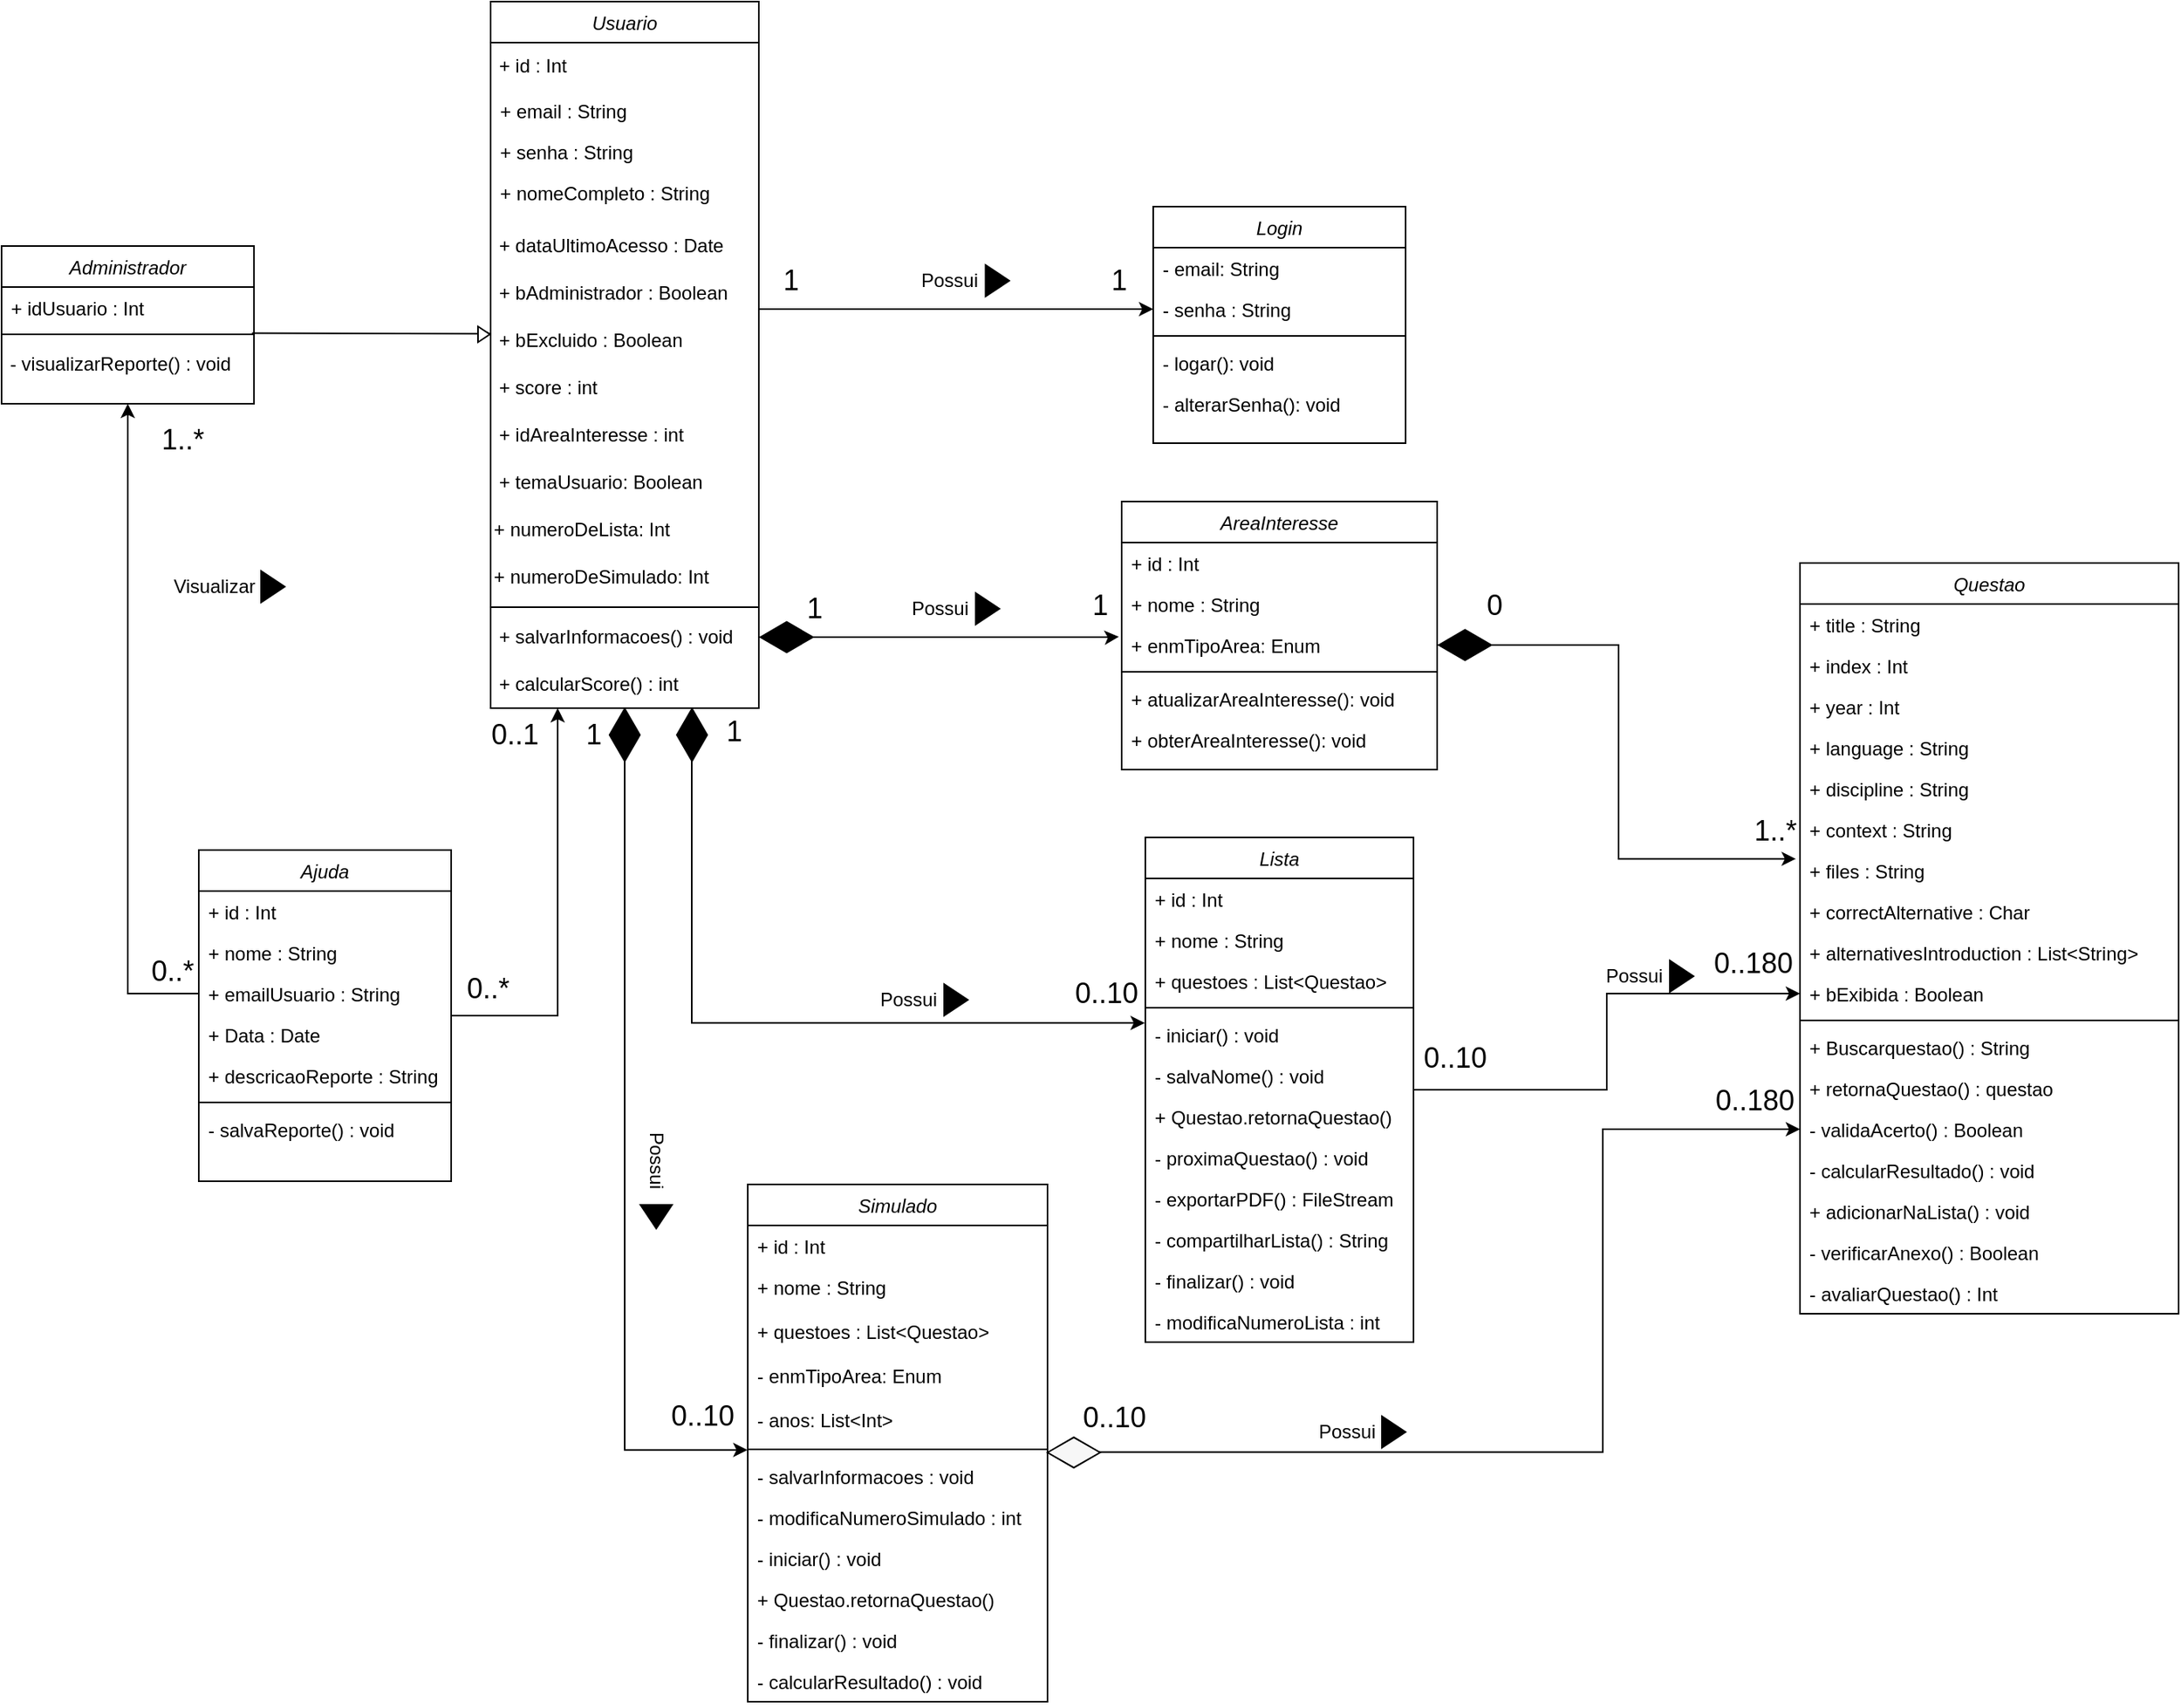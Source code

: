 <mxfile version="26.2.14">
  <diagram id="C5RBs43oDa-KdzZeNtuy" name="Page-1">
    <mxGraphModel dx="2800" dy="496" grid="1" gridSize="10" guides="1" tooltips="1" connect="1" arrows="1" fold="1" page="1" pageScale="1" pageWidth="827" pageHeight="1169" math="0" shadow="0">
      <root>
        <mxCell id="WIyWlLk6GJQsqaUBKTNV-0" />
        <mxCell id="WIyWlLk6GJQsqaUBKTNV-1" parent="WIyWlLk6GJQsqaUBKTNV-0" />
        <mxCell id="c03Vbg7cdXfMLgZm8cjn-12" style="edgeStyle=orthogonalEdgeStyle;rounded=0;orthogonalLoop=1;jettySize=auto;html=1;entryX=0;entryY=0.5;entryDx=0;entryDy=0;" parent="WIyWlLk6GJQsqaUBKTNV-1" source="zkfFHV4jXpPFQw0GAbJ--0" target="qV7Jv20aMx51wb-Dibgy-13" edge="1">
          <mxGeometry relative="1" as="geometry">
            <mxPoint x="-785" y="232" as="targetPoint" />
            <Array as="points">
              <mxPoint x="-925" y="232" />
              <mxPoint x="-925" y="232" />
            </Array>
          </mxGeometry>
        </mxCell>
        <mxCell id="c03Vbg7cdXfMLgZm8cjn-13" value="&lt;font style=&quot;font-size: 18px;&quot;&gt;1&lt;/font&gt;" style="edgeLabel;html=1;align=center;verticalAlign=middle;resizable=0;points=[];" parent="c03Vbg7cdXfMLgZm8cjn-12" connectable="0" vertex="1">
          <mxGeometry x="0.764" y="-3" relative="1" as="geometry">
            <mxPoint x="7" y="-21" as="offset" />
          </mxGeometry>
        </mxCell>
        <mxCell id="zkfFHV4jXpPFQw0GAbJ--0" value="Usuario" style="swimlane;fontStyle=2;align=center;verticalAlign=top;childLayout=stackLayout;horizontal=1;startSize=26;horizontalStack=0;resizeParent=1;resizeLast=0;collapsible=1;marginBottom=0;rounded=0;shadow=0;strokeWidth=1;" parent="WIyWlLk6GJQsqaUBKTNV-1" vertex="1">
          <mxGeometry x="-1155" y="37" width="170" height="448" as="geometry">
            <mxRectangle x="230" y="140" width="160" height="26" as="alternateBounds" />
          </mxGeometry>
        </mxCell>
        <mxCell id="qV7Jv20aMx51wb-Dibgy-1" value="&amp;nbsp;+ id : Int" style="text;html=1;align=left;verticalAlign=middle;whiteSpace=wrap;rounded=0;" parent="zkfFHV4jXpPFQw0GAbJ--0" vertex="1">
          <mxGeometry y="26" width="170" height="30" as="geometry" />
        </mxCell>
        <mxCell id="zkfFHV4jXpPFQw0GAbJ--1" value="+ email : String" style="text;align=left;verticalAlign=top;spacingLeft=4;spacingRight=4;overflow=hidden;rotatable=0;points=[[0,0.5],[1,0.5]];portConstraint=eastwest;" parent="zkfFHV4jXpPFQw0GAbJ--0" vertex="1">
          <mxGeometry y="56" width="170" height="26" as="geometry" />
        </mxCell>
        <mxCell id="zkfFHV4jXpPFQw0GAbJ--2" value="+ senha : String" style="text;align=left;verticalAlign=top;spacingLeft=4;spacingRight=4;overflow=hidden;rotatable=0;points=[[0,0.5],[1,0.5]];portConstraint=eastwest;rounded=0;shadow=0;html=0;" parent="zkfFHV4jXpPFQw0GAbJ--0" vertex="1">
          <mxGeometry y="82" width="170" height="26" as="geometry" />
        </mxCell>
        <mxCell id="zkfFHV4jXpPFQw0GAbJ--3" value="+ nomeCompleto : String" style="text;align=left;verticalAlign=top;spacingLeft=4;spacingRight=4;overflow=hidden;rotatable=0;points=[[0,0.5],[1,0.5]];portConstraint=eastwest;rounded=0;shadow=0;html=0;" parent="zkfFHV4jXpPFQw0GAbJ--0" vertex="1">
          <mxGeometry y="108" width="170" height="32" as="geometry" />
        </mxCell>
        <mxCell id="qV7Jv20aMx51wb-Dibgy-7" value="&amp;nbsp;+ dataUltimoAcesso : Date" style="text;html=1;align=left;verticalAlign=middle;whiteSpace=wrap;rounded=0;" parent="zkfFHV4jXpPFQw0GAbJ--0" vertex="1">
          <mxGeometry y="140" width="170" height="30" as="geometry" />
        </mxCell>
        <mxCell id="qV7Jv20aMx51wb-Dibgy-8" value="&amp;nbsp;+ bAdministrador : Boolean" style="text;html=1;align=left;verticalAlign=middle;whiteSpace=wrap;rounded=0;" parent="zkfFHV4jXpPFQw0GAbJ--0" vertex="1">
          <mxGeometry y="170" width="170" height="30" as="geometry" />
        </mxCell>
        <mxCell id="qV7Jv20aMx51wb-Dibgy-9" value="&amp;nbsp;+ bExcluido : Boolean" style="text;html=1;align=left;verticalAlign=middle;whiteSpace=wrap;rounded=0;" parent="zkfFHV4jXpPFQw0GAbJ--0" vertex="1">
          <mxGeometry y="200" width="170" height="30" as="geometry" />
        </mxCell>
        <mxCell id="nvasFHb4Qg3l4fAu3OuT-20" value="&amp;nbsp;+ score : int" style="text;html=1;align=left;verticalAlign=middle;whiteSpace=wrap;rounded=0;" parent="zkfFHV4jXpPFQw0GAbJ--0" vertex="1">
          <mxGeometry y="230" width="170" height="30" as="geometry" />
        </mxCell>
        <mxCell id="nvasFHb4Qg3l4fAu3OuT-32" value="&amp;nbsp;+ idAreaInteresse : int" style="text;html=1;align=left;verticalAlign=middle;whiteSpace=wrap;rounded=0;" parent="zkfFHV4jXpPFQw0GAbJ--0" vertex="1">
          <mxGeometry y="260" width="170" height="30" as="geometry" />
        </mxCell>
        <mxCell id="c03Vbg7cdXfMLgZm8cjn-0" value="&amp;nbsp;+ temaUsuario: Boolean" style="text;html=1;align=left;verticalAlign=middle;whiteSpace=wrap;rounded=0;" parent="zkfFHV4jXpPFQw0GAbJ--0" vertex="1">
          <mxGeometry y="290" width="170" height="30" as="geometry" />
        </mxCell>
        <mxCell id="c03Vbg7cdXfMLgZm8cjn-41" value="+ numeroDeLista: Int" style="text;html=1;align=left;verticalAlign=middle;whiteSpace=wrap;rounded=0;" parent="zkfFHV4jXpPFQw0GAbJ--0" vertex="1">
          <mxGeometry y="320" width="170" height="30" as="geometry" />
        </mxCell>
        <mxCell id="c03Vbg7cdXfMLgZm8cjn-42" value="+ numeroDeSimulado: Int" style="text;html=1;align=left;verticalAlign=middle;whiteSpace=wrap;rounded=0;" parent="zkfFHV4jXpPFQw0GAbJ--0" vertex="1">
          <mxGeometry y="350" width="170" height="30" as="geometry" />
        </mxCell>
        <mxCell id="zkfFHV4jXpPFQw0GAbJ--4" value="" style="line;html=1;strokeWidth=1;align=left;verticalAlign=middle;spacingTop=-1;spacingLeft=3;spacingRight=3;rotatable=0;labelPosition=right;points=[];portConstraint=eastwest;" parent="zkfFHV4jXpPFQw0GAbJ--0" vertex="1">
          <mxGeometry y="380" width="170" height="8" as="geometry" />
        </mxCell>
        <mxCell id="c03Vbg7cdXfMLgZm8cjn-8" value="&amp;nbsp;+ salvarInformacoes() : void" style="text;strokeColor=none;align=left;fillColor=none;html=1;verticalAlign=middle;whiteSpace=wrap;rounded=0;" parent="zkfFHV4jXpPFQw0GAbJ--0" vertex="1">
          <mxGeometry y="388" width="170" height="30" as="geometry" />
        </mxCell>
        <mxCell id="nvasFHb4Qg3l4fAu3OuT-42" value="&amp;nbsp;+ calcularScore() : int" style="text;strokeColor=none;align=left;fillColor=none;html=1;verticalAlign=middle;whiteSpace=wrap;rounded=0;" parent="zkfFHV4jXpPFQw0GAbJ--0" vertex="1">
          <mxGeometry y="418" width="170" height="30" as="geometry" />
        </mxCell>
        <mxCell id="qV7Jv20aMx51wb-Dibgy-11" value="Login" style="swimlane;fontStyle=2;align=center;verticalAlign=top;childLayout=stackLayout;horizontal=1;startSize=26;horizontalStack=0;resizeParent=1;resizeLast=0;collapsible=1;marginBottom=0;rounded=0;shadow=0;strokeWidth=1;" parent="WIyWlLk6GJQsqaUBKTNV-1" vertex="1">
          <mxGeometry x="-735" y="167" width="160" height="150" as="geometry">
            <mxRectangle x="230" y="140" width="160" height="26" as="alternateBounds" />
          </mxGeometry>
        </mxCell>
        <mxCell id="qV7Jv20aMx51wb-Dibgy-12" value="- email: String" style="text;align=left;verticalAlign=top;spacingLeft=4;spacingRight=4;overflow=hidden;rotatable=0;points=[[0,0.5],[1,0.5]];portConstraint=eastwest;" parent="qV7Jv20aMx51wb-Dibgy-11" vertex="1">
          <mxGeometry y="26" width="160" height="26" as="geometry" />
        </mxCell>
        <mxCell id="qV7Jv20aMx51wb-Dibgy-13" value="- senha : String" style="text;align=left;verticalAlign=top;spacingLeft=4;spacingRight=4;overflow=hidden;rotatable=0;points=[[0,0.5],[1,0.5]];portConstraint=eastwest;rounded=0;shadow=0;html=0;" parent="qV7Jv20aMx51wb-Dibgy-11" vertex="1">
          <mxGeometry y="52" width="160" height="26" as="geometry" />
        </mxCell>
        <mxCell id="qV7Jv20aMx51wb-Dibgy-24" value="" style="line;html=1;strokeWidth=1;align=left;verticalAlign=middle;spacingTop=-1;spacingLeft=3;spacingRight=3;rotatable=0;labelPosition=right;points=[];portConstraint=eastwest;" parent="qV7Jv20aMx51wb-Dibgy-11" vertex="1">
          <mxGeometry y="78" width="160" height="8" as="geometry" />
        </mxCell>
        <mxCell id="qV7Jv20aMx51wb-Dibgy-25" value="- logar(): void" style="text;align=left;verticalAlign=top;spacingLeft=4;spacingRight=4;overflow=hidden;rotatable=0;points=[[0,0.5],[1,0.5]];portConstraint=eastwest;" parent="qV7Jv20aMx51wb-Dibgy-11" vertex="1">
          <mxGeometry y="86" width="160" height="26" as="geometry" />
        </mxCell>
        <mxCell id="qV7Jv20aMx51wb-Dibgy-36" value="- alterarSenha(): void" style="text;align=left;verticalAlign=top;spacingLeft=4;spacingRight=4;overflow=hidden;rotatable=0;points=[[0,0.5],[1,0.5]];portConstraint=eastwest;" parent="qV7Jv20aMx51wb-Dibgy-11" vertex="1">
          <mxGeometry y="112" width="160" height="26" as="geometry" />
        </mxCell>
        <mxCell id="qV7Jv20aMx51wb-Dibgy-28" value="Administrador" style="swimlane;fontStyle=2;align=center;verticalAlign=top;childLayout=stackLayout;horizontal=1;startSize=26;horizontalStack=0;resizeParent=1;resizeLast=0;collapsible=1;marginBottom=0;rounded=0;shadow=0;strokeWidth=1;" parent="WIyWlLk6GJQsqaUBKTNV-1" vertex="1">
          <mxGeometry x="-1465" y="192" width="160" height="100" as="geometry">
            <mxRectangle x="230" y="140" width="160" height="26" as="alternateBounds" />
          </mxGeometry>
        </mxCell>
        <mxCell id="qV7Jv20aMx51wb-Dibgy-29" value="+ idUsuario : Int" style="text;align=left;verticalAlign=top;spacingLeft=4;spacingRight=4;overflow=hidden;rotatable=0;points=[[0,0.5],[1,0.5]];portConstraint=eastwest;" parent="qV7Jv20aMx51wb-Dibgy-28" vertex="1">
          <mxGeometry y="26" width="160" height="26" as="geometry" />
        </mxCell>
        <mxCell id="qV7Jv20aMx51wb-Dibgy-32" value="" style="line;html=1;strokeWidth=1;align=left;verticalAlign=middle;spacingTop=-1;spacingLeft=3;spacingRight=3;rotatable=0;labelPosition=right;points=[];portConstraint=eastwest;" parent="qV7Jv20aMx51wb-Dibgy-28" vertex="1">
          <mxGeometry y="52" width="160" height="8" as="geometry" />
        </mxCell>
        <mxCell id="qV7Jv20aMx51wb-Dibgy-34" value="&lt;span style=&quot;text-wrap-mode: nowrap;&quot;&gt;&amp;nbsp;- visualizarReporte() : void&lt;/span&gt;" style="text;html=1;align=left;verticalAlign=middle;whiteSpace=wrap;rounded=0;" parent="qV7Jv20aMx51wb-Dibgy-28" vertex="1">
          <mxGeometry y="60" width="160" height="30" as="geometry" />
        </mxCell>
        <mxCell id="c03Vbg7cdXfMLgZm8cjn-57" style="edgeStyle=orthogonalEdgeStyle;rounded=0;orthogonalLoop=1;jettySize=auto;html=1;entryX=0;entryY=0.5;entryDx=0;entryDy=0;" parent="WIyWlLk6GJQsqaUBKTNV-1" source="qV7Jv20aMx51wb-Dibgy-37" target="nvasFHb4Qg3l4fAu3OuT-40" edge="1">
          <mxGeometry relative="1" as="geometry" />
        </mxCell>
        <mxCell id="c03Vbg7cdXfMLgZm8cjn-58" value="&lt;font style=&quot;font-size: 18px;&quot;&gt;0..10&lt;/font&gt;" style="edgeLabel;html=1;align=center;verticalAlign=middle;resizable=0;points=[];" parent="c03Vbg7cdXfMLgZm8cjn-57" connectable="0" vertex="1">
          <mxGeometry x="-0.905" y="-2" relative="1" as="geometry">
            <mxPoint x="11" y="-22" as="offset" />
          </mxGeometry>
        </mxCell>
        <mxCell id="c03Vbg7cdXfMLgZm8cjn-59" value="&lt;font style=&quot;font-size: 18px;&quot;&gt;0..180&lt;/font&gt;" style="edgeLabel;html=1;align=center;verticalAlign=middle;resizable=0;points=[];" parent="c03Vbg7cdXfMLgZm8cjn-57" connectable="0" vertex="1">
          <mxGeometry x="0.882" y="2" relative="1" as="geometry">
            <mxPoint x="-12" y="-17" as="offset" />
          </mxGeometry>
        </mxCell>
        <mxCell id="qV7Jv20aMx51wb-Dibgy-37" value="Lista" style="swimlane;fontStyle=2;align=center;verticalAlign=top;childLayout=stackLayout;horizontal=1;startSize=26;horizontalStack=0;resizeParent=1;resizeLast=0;collapsible=1;marginBottom=0;rounded=0;shadow=0;strokeWidth=1;" parent="WIyWlLk6GJQsqaUBKTNV-1" vertex="1">
          <mxGeometry x="-740" y="567" width="170" height="320" as="geometry">
            <mxRectangle x="230" y="140" width="160" height="26" as="alternateBounds" />
          </mxGeometry>
        </mxCell>
        <mxCell id="c03Vbg7cdXfMLgZm8cjn-5" value="+ id : Int" style="text;align=left;verticalAlign=top;spacingLeft=4;spacingRight=4;overflow=hidden;rotatable=0;points=[[0,0.5],[1,0.5]];portConstraint=eastwest;" parent="qV7Jv20aMx51wb-Dibgy-37" vertex="1">
          <mxGeometry y="26" width="170" height="26" as="geometry" />
        </mxCell>
        <mxCell id="qV7Jv20aMx51wb-Dibgy-39" value="+ nome : String" style="text;align=left;verticalAlign=top;spacingLeft=4;spacingRight=4;overflow=hidden;rotatable=0;points=[[0,0.5],[1,0.5]];portConstraint=eastwest;rounded=0;shadow=0;html=0;" parent="qV7Jv20aMx51wb-Dibgy-37" vertex="1">
          <mxGeometry y="52" width="170" height="26" as="geometry" />
        </mxCell>
        <mxCell id="nvasFHb4Qg3l4fAu3OuT-1" value="+ questoes : List&lt;Questao&gt;" style="text;align=left;verticalAlign=top;spacingLeft=4;spacingRight=4;overflow=hidden;rotatable=0;points=[[0,0.5],[1,0.5]];portConstraint=eastwest;rounded=0;shadow=0;html=0;" parent="qV7Jv20aMx51wb-Dibgy-37" vertex="1">
          <mxGeometry y="78" width="170" height="26" as="geometry" />
        </mxCell>
        <mxCell id="qV7Jv20aMx51wb-Dibgy-45" value="" style="line;html=1;strokeWidth=1;align=left;verticalAlign=middle;spacingTop=-1;spacingLeft=3;spacingRight=3;rotatable=0;labelPosition=right;points=[];portConstraint=eastwest;" parent="qV7Jv20aMx51wb-Dibgy-37" vertex="1">
          <mxGeometry y="104" width="170" height="8" as="geometry" />
        </mxCell>
        <mxCell id="qV7Jv20aMx51wb-Dibgy-61" value="- iniciar() : void" style="text;align=left;verticalAlign=top;spacingLeft=4;spacingRight=4;overflow=hidden;rotatable=0;points=[[0,0.5],[1,0.5]];portConstraint=eastwest;" parent="qV7Jv20aMx51wb-Dibgy-37" vertex="1">
          <mxGeometry y="112" width="170" height="26" as="geometry" />
        </mxCell>
        <mxCell id="c03Vbg7cdXfMLgZm8cjn-56" value="- salvaNome() : void" style="text;align=left;verticalAlign=top;spacingLeft=4;spacingRight=4;overflow=hidden;rotatable=0;points=[[0,0.5],[1,0.5]];portConstraint=eastwest;" parent="qV7Jv20aMx51wb-Dibgy-37" vertex="1">
          <mxGeometry y="138" width="170" height="26" as="geometry" />
        </mxCell>
        <mxCell id="nvasFHb4Qg3l4fAu3OuT-2" value="+ Questao.retornaQuestao()" style="text;align=left;verticalAlign=top;spacingLeft=4;spacingRight=4;overflow=hidden;rotatable=0;points=[[0,0.5],[1,0.5]];portConstraint=eastwest;" parent="qV7Jv20aMx51wb-Dibgy-37" vertex="1">
          <mxGeometry y="164" width="170" height="26" as="geometry" />
        </mxCell>
        <mxCell id="qV7Jv20aMx51wb-Dibgy-46" value="- proximaQuestao() : void" style="text;align=left;verticalAlign=top;spacingLeft=4;spacingRight=4;overflow=hidden;rotatable=0;points=[[0,0.5],[1,0.5]];portConstraint=eastwest;" parent="qV7Jv20aMx51wb-Dibgy-37" vertex="1">
          <mxGeometry y="190" width="170" height="26" as="geometry" />
        </mxCell>
        <mxCell id="qV7Jv20aMx51wb-Dibgy-47" value="- exportarPDF() : FileStream" style="text;align=left;verticalAlign=top;spacingLeft=4;spacingRight=4;overflow=hidden;rotatable=0;points=[[0,0.5],[1,0.5]];portConstraint=eastwest;" parent="qV7Jv20aMx51wb-Dibgy-37" vertex="1">
          <mxGeometry y="216" width="170" height="26" as="geometry" />
        </mxCell>
        <mxCell id="c03Vbg7cdXfMLgZm8cjn-1" value="- compartilharLista() : String" style="text;align=left;verticalAlign=top;spacingLeft=4;spacingRight=4;overflow=hidden;rotatable=0;points=[[0,0.5],[1,0.5]];portConstraint=eastwest;" parent="qV7Jv20aMx51wb-Dibgy-37" vertex="1">
          <mxGeometry y="242" width="170" height="26" as="geometry" />
        </mxCell>
        <mxCell id="qV7Jv20aMx51wb-Dibgy-62" value="- finalizar() : void" style="text;align=left;verticalAlign=top;spacingLeft=4;spacingRight=4;overflow=hidden;rotatable=0;points=[[0,0.5],[1,0.5]];portConstraint=eastwest;" parent="qV7Jv20aMx51wb-Dibgy-37" vertex="1">
          <mxGeometry y="268" width="170" height="26" as="geometry" />
        </mxCell>
        <mxCell id="c03Vbg7cdXfMLgZm8cjn-51" value="- modificaNumeroLista : int" style="text;align=left;verticalAlign=top;spacingLeft=4;spacingRight=4;overflow=hidden;rotatable=0;points=[[0,0.5],[1,0.5]];portConstraint=eastwest;" parent="qV7Jv20aMx51wb-Dibgy-37" vertex="1">
          <mxGeometry y="294" width="170" height="26" as="geometry" />
        </mxCell>
        <mxCell id="c03Vbg7cdXfMLgZm8cjn-65" style="edgeStyle=orthogonalEdgeStyle;rounded=0;orthogonalLoop=1;jettySize=auto;html=1;exitX=0.5;exitY=1;exitDx=0;exitDy=0;entryX=-0.001;entryY=1.157;entryDx=0;entryDy=0;entryPerimeter=0;" parent="WIyWlLk6GJQsqaUBKTNV-1" source="nvasFHb4Qg3l4fAu3OuT-42" target="c03Vbg7cdXfMLgZm8cjn-61" edge="1">
          <mxGeometry relative="1" as="geometry">
            <mxPoint x="-1030" y="720" as="targetPoint" />
          </mxGeometry>
        </mxCell>
        <mxCell id="c03Vbg7cdXfMLgZm8cjn-71" style="edgeStyle=orthogonalEdgeStyle;rounded=0;orthogonalLoop=1;jettySize=auto;html=1;exitX=0.999;exitY=-0.085;exitDx=0;exitDy=0;exitPerimeter=0;entryX=0;entryY=0.5;entryDx=0;entryDy=0;" parent="WIyWlLk6GJQsqaUBKTNV-1" source="c03Vbg7cdXfMLgZm8cjn-62" target="qV7Jv20aMx51wb-Dibgy-60" edge="1">
          <mxGeometry relative="1" as="geometry">
            <Array as="points">
              <mxPoint x="-450" y="957" />
              <mxPoint x="-450" y="752" />
            </Array>
            <mxPoint x="-350" y="1000" as="sourcePoint" />
            <mxPoint x="-490" y="790" as="targetPoint" />
          </mxGeometry>
        </mxCell>
        <mxCell id="qV7Jv20aMx51wb-Dibgy-48" value="Simulado" style="swimlane;fontStyle=2;align=center;verticalAlign=top;childLayout=stackLayout;horizontal=1;startSize=26;horizontalStack=0;resizeParent=1;resizeLast=0;collapsible=1;marginBottom=0;rounded=0;shadow=0;strokeWidth=1;" parent="WIyWlLk6GJQsqaUBKTNV-1" vertex="1">
          <mxGeometry x="-992" y="787" width="190" height="328" as="geometry">
            <mxRectangle x="230" y="140" width="160" height="26" as="alternateBounds" />
          </mxGeometry>
        </mxCell>
        <mxCell id="qV7Jv20aMx51wb-Dibgy-49" value="+ id : Int" style="text;align=left;verticalAlign=top;spacingLeft=4;spacingRight=4;overflow=hidden;rotatable=0;points=[[0,0.5],[1,0.5]];portConstraint=eastwest;" parent="qV7Jv20aMx51wb-Dibgy-48" vertex="1">
          <mxGeometry y="26" width="190" height="26" as="geometry" />
        </mxCell>
        <mxCell id="qV7Jv20aMx51wb-Dibgy-50" value="+ nome : String" style="text;align=left;verticalAlign=top;spacingLeft=4;spacingRight=4;overflow=hidden;rotatable=0;points=[[0,0.5],[1,0.5]];portConstraint=eastwest;rounded=0;shadow=0;html=0;" parent="qV7Jv20aMx51wb-Dibgy-48" vertex="1">
          <mxGeometry y="52" width="190" height="28" as="geometry" />
        </mxCell>
        <mxCell id="nvasFHb4Qg3l4fAu3OuT-0" value="+ questoes : List&lt;Questao&gt;" style="text;align=left;verticalAlign=top;spacingLeft=4;spacingRight=4;overflow=hidden;rotatable=0;points=[[0,0.5],[1,0.5]];portConstraint=eastwest;rounded=0;shadow=0;html=0;" parent="qV7Jv20aMx51wb-Dibgy-48" vertex="1">
          <mxGeometry y="80" width="190" height="28" as="geometry" />
        </mxCell>
        <mxCell id="c03Vbg7cdXfMLgZm8cjn-60" value="- enmTipoArea: Enum" style="text;align=left;verticalAlign=top;spacingLeft=4;spacingRight=4;overflow=hidden;rotatable=0;points=[[0,0.5],[1,0.5]];portConstraint=eastwest;rounded=0;shadow=0;html=0;" parent="qV7Jv20aMx51wb-Dibgy-48" vertex="1">
          <mxGeometry y="108" width="190" height="28" as="geometry" />
        </mxCell>
        <mxCell id="c03Vbg7cdXfMLgZm8cjn-61" value="- anos: List&lt;Int&gt;" style="text;align=left;verticalAlign=top;spacingLeft=4;spacingRight=4;overflow=hidden;rotatable=0;points=[[0,0.5],[1,0.5]];portConstraint=eastwest;rounded=0;shadow=0;html=0;" parent="qV7Jv20aMx51wb-Dibgy-48" vertex="1">
          <mxGeometry y="136" width="190" height="28" as="geometry" />
        </mxCell>
        <mxCell id="qV7Jv20aMx51wb-Dibgy-51" value="" style="line;html=1;strokeWidth=1;align=left;verticalAlign=middle;spacingTop=-1;spacingLeft=3;spacingRight=3;rotatable=0;labelPosition=right;points=[];portConstraint=eastwest;" parent="qV7Jv20aMx51wb-Dibgy-48" vertex="1">
          <mxGeometry y="164" width="190" height="8" as="geometry" />
        </mxCell>
        <mxCell id="c03Vbg7cdXfMLgZm8cjn-62" value="- salvarInformacoes : void" style="text;align=left;verticalAlign=top;spacingLeft=4;spacingRight=4;overflow=hidden;rotatable=0;points=[[0,0.5],[1,0.5]];portConstraint=eastwest;" parent="qV7Jv20aMx51wb-Dibgy-48" vertex="1">
          <mxGeometry y="172" width="190" height="26" as="geometry" />
        </mxCell>
        <mxCell id="c03Vbg7cdXfMLgZm8cjn-52" value="- modificaNumeroSimulado : int" style="text;align=left;verticalAlign=top;spacingLeft=4;spacingRight=4;overflow=hidden;rotatable=0;points=[[0,0.5],[1,0.5]];portConstraint=eastwest;" parent="qV7Jv20aMx51wb-Dibgy-48" vertex="1">
          <mxGeometry y="198" width="190" height="26" as="geometry" />
        </mxCell>
        <mxCell id="qV7Jv20aMx51wb-Dibgy-53" value="- iniciar() : void" style="text;align=left;verticalAlign=top;spacingLeft=4;spacingRight=4;overflow=hidden;rotatable=0;points=[[0,0.5],[1,0.5]];portConstraint=eastwest;" parent="qV7Jv20aMx51wb-Dibgy-48" vertex="1">
          <mxGeometry y="224" width="190" height="26" as="geometry" />
        </mxCell>
        <mxCell id="qV7Jv20aMx51wb-Dibgy-52" value="+ Questao.retornaQuestao()" style="text;align=left;verticalAlign=top;spacingLeft=4;spacingRight=4;overflow=hidden;rotatable=0;points=[[0,0.5],[1,0.5]];portConstraint=eastwest;" parent="qV7Jv20aMx51wb-Dibgy-48" vertex="1">
          <mxGeometry y="250" width="190" height="26" as="geometry" />
        </mxCell>
        <mxCell id="qV7Jv20aMx51wb-Dibgy-54" value="- finalizar() : void" style="text;align=left;verticalAlign=top;spacingLeft=4;spacingRight=4;overflow=hidden;rotatable=0;points=[[0,0.5],[1,0.5]];portConstraint=eastwest;" parent="qV7Jv20aMx51wb-Dibgy-48" vertex="1">
          <mxGeometry y="276" width="190" height="26" as="geometry" />
        </mxCell>
        <mxCell id="qV7Jv20aMx51wb-Dibgy-55" value="- calcularResultado() : void" style="text;align=left;verticalAlign=top;spacingLeft=4;spacingRight=4;overflow=hidden;rotatable=0;points=[[0,0.5],[1,0.5]];portConstraint=eastwest;" parent="qV7Jv20aMx51wb-Dibgy-48" vertex="1">
          <mxGeometry y="302" width="190" height="26" as="geometry" />
        </mxCell>
        <mxCell id="qV7Jv20aMx51wb-Dibgy-56" value="Questao" style="swimlane;fontStyle=2;align=center;verticalAlign=top;childLayout=stackLayout;horizontal=1;startSize=26;horizontalStack=0;resizeParent=1;resizeLast=0;collapsible=1;marginBottom=0;rounded=0;shadow=0;strokeWidth=1;" parent="WIyWlLk6GJQsqaUBKTNV-1" vertex="1">
          <mxGeometry x="-325" y="393" width="240" height="476" as="geometry">
            <mxRectangle x="230" y="140" width="160" height="26" as="alternateBounds" />
          </mxGeometry>
        </mxCell>
        <mxCell id="qV7Jv20aMx51wb-Dibgy-57" value="+ title : String" style="text;align=left;verticalAlign=top;spacingLeft=4;spacingRight=4;overflow=hidden;rotatable=0;points=[[0,0.5],[1,0.5]];portConstraint=eastwest;" parent="qV7Jv20aMx51wb-Dibgy-56" vertex="1">
          <mxGeometry y="26" width="240" height="26" as="geometry" />
        </mxCell>
        <mxCell id="qV7Jv20aMx51wb-Dibgy-58" value="+ index : Int" style="text;align=left;verticalAlign=top;spacingLeft=4;spacingRight=4;overflow=hidden;rotatable=0;points=[[0,0.5],[1,0.5]];portConstraint=eastwest;rounded=0;shadow=0;html=0;" parent="qV7Jv20aMx51wb-Dibgy-56" vertex="1">
          <mxGeometry y="52" width="240" height="26" as="geometry" />
        </mxCell>
        <mxCell id="qV7Jv20aMx51wb-Dibgy-64" value="+ year : Int" style="text;align=left;verticalAlign=top;spacingLeft=4;spacingRight=4;overflow=hidden;rotatable=0;points=[[0,0.5],[1,0.5]];portConstraint=eastwest;rounded=0;shadow=0;html=0;" parent="qV7Jv20aMx51wb-Dibgy-56" vertex="1">
          <mxGeometry y="78" width="240" height="26" as="geometry" />
        </mxCell>
        <mxCell id="qV7Jv20aMx51wb-Dibgy-65" value="+ language : String" style="text;align=left;verticalAlign=top;spacingLeft=4;spacingRight=4;overflow=hidden;rotatable=0;points=[[0,0.5],[1,0.5]];portConstraint=eastwest;rounded=0;shadow=0;html=0;" parent="qV7Jv20aMx51wb-Dibgy-56" vertex="1">
          <mxGeometry y="104" width="240" height="26" as="geometry" />
        </mxCell>
        <mxCell id="qV7Jv20aMx51wb-Dibgy-66" value="+ discipline : String" style="text;align=left;verticalAlign=top;spacingLeft=4;spacingRight=4;overflow=hidden;rotatable=0;points=[[0,0.5],[1,0.5]];portConstraint=eastwest;rounded=0;shadow=0;html=0;" parent="qV7Jv20aMx51wb-Dibgy-56" vertex="1">
          <mxGeometry y="130" width="240" height="26" as="geometry" />
        </mxCell>
        <mxCell id="nvasFHb4Qg3l4fAu3OuT-37" value="+ context : String" style="text;align=left;verticalAlign=top;spacingLeft=4;spacingRight=4;overflow=hidden;rotatable=0;points=[[0,0.5],[1,0.5]];portConstraint=eastwest;rounded=0;shadow=0;html=0;" parent="qV7Jv20aMx51wb-Dibgy-56" vertex="1">
          <mxGeometry y="156" width="240" height="26" as="geometry" />
        </mxCell>
        <mxCell id="nvasFHb4Qg3l4fAu3OuT-38" value="+ files : String" style="text;align=left;verticalAlign=top;spacingLeft=4;spacingRight=4;overflow=hidden;rotatable=0;points=[[0,0.5],[1,0.5]];portConstraint=eastwest;rounded=0;shadow=0;html=0;" parent="qV7Jv20aMx51wb-Dibgy-56" vertex="1">
          <mxGeometry y="182" width="240" height="26" as="geometry" />
        </mxCell>
        <mxCell id="c03Vbg7cdXfMLgZm8cjn-9" value="+ correctAlternative : Char" style="text;align=left;verticalAlign=top;spacingLeft=4;spacingRight=4;overflow=hidden;rotatable=0;points=[[0,0.5],[1,0.5]];portConstraint=eastwest;rounded=0;shadow=0;html=0;" parent="qV7Jv20aMx51wb-Dibgy-56" vertex="1">
          <mxGeometry y="208" width="240" height="26" as="geometry" />
        </mxCell>
        <mxCell id="c03Vbg7cdXfMLgZm8cjn-10" value="+ alternativesIntroduction : List&lt;String&gt;" style="text;align=left;verticalAlign=top;spacingLeft=4;spacingRight=4;overflow=hidden;rotatable=0;points=[[0,0.5],[1,0.5]];portConstraint=eastwest;rounded=0;shadow=0;html=0;" parent="qV7Jv20aMx51wb-Dibgy-56" vertex="1">
          <mxGeometry y="234" width="240" height="26" as="geometry" />
        </mxCell>
        <mxCell id="nvasFHb4Qg3l4fAu3OuT-40" value="+ bExibida : Boolean" style="text;align=left;verticalAlign=top;spacingLeft=4;spacingRight=4;overflow=hidden;rotatable=0;points=[[0,0.5],[1,0.5]];portConstraint=eastwest;rounded=0;shadow=0;html=0;" parent="qV7Jv20aMx51wb-Dibgy-56" vertex="1">
          <mxGeometry y="260" width="240" height="26" as="geometry" />
        </mxCell>
        <mxCell id="qV7Jv20aMx51wb-Dibgy-59" value="" style="line;html=1;strokeWidth=1;align=left;verticalAlign=middle;spacingTop=-1;spacingLeft=3;spacingRight=3;rotatable=0;labelPosition=right;points=[];portConstraint=eastwest;" parent="qV7Jv20aMx51wb-Dibgy-56" vertex="1">
          <mxGeometry y="286" width="240" height="8" as="geometry" />
        </mxCell>
        <mxCell id="nvasFHb4Qg3l4fAu3OuT-39" value="+ Buscarquestao() : String" style="text;align=left;verticalAlign=top;spacingLeft=4;spacingRight=4;overflow=hidden;rotatable=0;points=[[0,0.5],[1,0.5]];portConstraint=eastwest;" parent="qV7Jv20aMx51wb-Dibgy-56" vertex="1">
          <mxGeometry y="294" width="240" height="26" as="geometry" />
        </mxCell>
        <mxCell id="nvasFHb4Qg3l4fAu3OuT-4" value="+ retornaQuestao() : questao" style="text;align=left;verticalAlign=top;spacingLeft=4;spacingRight=4;overflow=hidden;rotatable=0;points=[[0,0.5],[1,0.5]];portConstraint=eastwest;" parent="qV7Jv20aMx51wb-Dibgy-56" vertex="1">
          <mxGeometry y="320" width="240" height="26" as="geometry" />
        </mxCell>
        <mxCell id="qV7Jv20aMx51wb-Dibgy-60" value="- validaAcerto() : Boolean" style="text;align=left;verticalAlign=top;spacingLeft=4;spacingRight=4;overflow=hidden;rotatable=0;points=[[0,0.5],[1,0.5]];portConstraint=eastwest;" parent="qV7Jv20aMx51wb-Dibgy-56" vertex="1">
          <mxGeometry y="346" width="240" height="26" as="geometry" />
        </mxCell>
        <mxCell id="qV7Jv20aMx51wb-Dibgy-63" value="- calcularResultado() : void" style="text;align=left;verticalAlign=top;spacingLeft=4;spacingRight=4;overflow=hidden;rotatable=0;points=[[0,0.5],[1,0.5]];portConstraint=eastwest;" parent="qV7Jv20aMx51wb-Dibgy-56" vertex="1">
          <mxGeometry y="372" width="240" height="26" as="geometry" />
        </mxCell>
        <mxCell id="nvasFHb4Qg3l4fAu3OuT-5" value="+ adicionarNaLista() : void" style="text;align=left;verticalAlign=top;spacingLeft=4;spacingRight=4;overflow=hidden;rotatable=0;points=[[0,0.5],[1,0.5]];portConstraint=eastwest;" parent="qV7Jv20aMx51wb-Dibgy-56" vertex="1">
          <mxGeometry y="398" width="240" height="26" as="geometry" />
        </mxCell>
        <mxCell id="nvasFHb4Qg3l4fAu3OuT-36" value="- verificarAnexo() : Boolean" style="text;align=left;verticalAlign=top;spacingLeft=4;spacingRight=4;overflow=hidden;rotatable=0;points=[[0,0.5],[1,0.5]];portConstraint=eastwest;" parent="qV7Jv20aMx51wb-Dibgy-56" vertex="1">
          <mxGeometry y="424" width="240" height="26" as="geometry" />
        </mxCell>
        <mxCell id="c03Vbg7cdXfMLgZm8cjn-2" value="- avaliarQuestao() : Int" style="text;align=left;verticalAlign=top;spacingLeft=4;spacingRight=4;overflow=hidden;rotatable=0;points=[[0,0.5],[1,0.5]];portConstraint=eastwest;" parent="qV7Jv20aMx51wb-Dibgy-56" vertex="1">
          <mxGeometry y="450" width="240" height="26" as="geometry" />
        </mxCell>
        <mxCell id="qV7Jv20aMx51wb-Dibgy-67" value="AreaInteresse" style="swimlane;fontStyle=2;align=center;verticalAlign=top;childLayout=stackLayout;horizontal=1;startSize=26;horizontalStack=0;resizeParent=1;resizeLast=0;collapsible=1;marginBottom=0;rounded=0;shadow=0;strokeWidth=1;" parent="WIyWlLk6GJQsqaUBKTNV-1" vertex="1">
          <mxGeometry x="-755" y="354" width="200" height="170" as="geometry">
            <mxRectangle x="230" y="140" width="160" height="26" as="alternateBounds" />
          </mxGeometry>
        </mxCell>
        <mxCell id="qV7Jv20aMx51wb-Dibgy-68" value="+ id : Int" style="text;align=left;verticalAlign=top;spacingLeft=4;spacingRight=4;overflow=hidden;rotatable=0;points=[[0,0.5],[1,0.5]];portConstraint=eastwest;" parent="qV7Jv20aMx51wb-Dibgy-67" vertex="1">
          <mxGeometry y="26" width="200" height="26" as="geometry" />
        </mxCell>
        <mxCell id="qV7Jv20aMx51wb-Dibgy-69" value="+ nome : String" style="text;align=left;verticalAlign=top;spacingLeft=4;spacingRight=4;overflow=hidden;rotatable=0;points=[[0,0.5],[1,0.5]];portConstraint=eastwest;rounded=0;shadow=0;html=0;" parent="qV7Jv20aMx51wb-Dibgy-67" vertex="1">
          <mxGeometry y="52" width="200" height="26" as="geometry" />
        </mxCell>
        <mxCell id="nvasFHb4Qg3l4fAu3OuT-33" value="+ enmTipoArea: Enum" style="text;align=left;verticalAlign=top;spacingLeft=4;spacingRight=4;overflow=hidden;rotatable=0;points=[[0,0.5],[1,0.5]];portConstraint=eastwest;rounded=0;shadow=0;html=0;" parent="qV7Jv20aMx51wb-Dibgy-67" vertex="1">
          <mxGeometry y="78" width="200" height="26" as="geometry" />
        </mxCell>
        <mxCell id="qV7Jv20aMx51wb-Dibgy-70" value="" style="line;html=1;strokeWidth=1;align=left;verticalAlign=middle;spacingTop=-1;spacingLeft=3;spacingRight=3;rotatable=0;labelPosition=right;points=[];portConstraint=eastwest;" parent="qV7Jv20aMx51wb-Dibgy-67" vertex="1">
          <mxGeometry y="104" width="200" height="8" as="geometry" />
        </mxCell>
        <mxCell id="qV7Jv20aMx51wb-Dibgy-71" value="+ atualizarAreaInteresse(): void" style="text;align=left;verticalAlign=top;spacingLeft=4;spacingRight=4;overflow=hidden;rotatable=0;points=[[0,0.5],[1,0.5]];portConstraint=eastwest;" parent="qV7Jv20aMx51wb-Dibgy-67" vertex="1">
          <mxGeometry y="112" width="200" height="26" as="geometry" />
        </mxCell>
        <mxCell id="nvasFHb4Qg3l4fAu3OuT-44" value="+ obterAreaInteresse(): void" style="text;align=left;verticalAlign=top;spacingLeft=4;spacingRight=4;overflow=hidden;rotatable=0;points=[[0,0.5],[1,0.5]];portConstraint=eastwest;" parent="qV7Jv20aMx51wb-Dibgy-67" vertex="1">
          <mxGeometry y="138" width="200" height="26" as="geometry" />
        </mxCell>
        <mxCell id="Qj0H2ry5J98sTHLXyiYv-2" style="edgeStyle=orthogonalEdgeStyle;rounded=0;orthogonalLoop=1;jettySize=auto;html=1;entryX=0.25;entryY=1;entryDx=0;entryDy=0;" parent="WIyWlLk6GJQsqaUBKTNV-1" source="qV7Jv20aMx51wb-Dibgy-75" target="nvasFHb4Qg3l4fAu3OuT-42" edge="1">
          <mxGeometry relative="1" as="geometry" />
        </mxCell>
        <mxCell id="qV7Jv20aMx51wb-Dibgy-75" value="Ajuda" style="swimlane;fontStyle=2;align=center;verticalAlign=top;childLayout=stackLayout;horizontal=1;startSize=26;horizontalStack=0;resizeParent=1;resizeLast=0;collapsible=1;marginBottom=0;rounded=0;shadow=0;strokeWidth=1;" parent="WIyWlLk6GJQsqaUBKTNV-1" vertex="1">
          <mxGeometry x="-1340" y="575" width="160" height="210" as="geometry">
            <mxRectangle x="230" y="140" width="160" height="26" as="alternateBounds" />
          </mxGeometry>
        </mxCell>
        <mxCell id="qV7Jv20aMx51wb-Dibgy-76" value="+ id : Int" style="text;align=left;verticalAlign=top;spacingLeft=4;spacingRight=4;overflow=hidden;rotatable=0;points=[[0,0.5],[1,0.5]];portConstraint=eastwest;" parent="qV7Jv20aMx51wb-Dibgy-75" vertex="1">
          <mxGeometry y="26" width="160" height="26" as="geometry" />
        </mxCell>
        <mxCell id="qV7Jv20aMx51wb-Dibgy-77" value="+ nome : String" style="text;align=left;verticalAlign=top;spacingLeft=4;spacingRight=4;overflow=hidden;rotatable=0;points=[[0,0.5],[1,0.5]];portConstraint=eastwest;rounded=0;shadow=0;html=0;" parent="qV7Jv20aMx51wb-Dibgy-75" vertex="1">
          <mxGeometry y="52" width="160" height="26" as="geometry" />
        </mxCell>
        <mxCell id="qV7Jv20aMx51wb-Dibgy-85" value="+ emailUsuario : String" style="text;align=left;verticalAlign=top;spacingLeft=4;spacingRight=4;overflow=hidden;rotatable=0;points=[[0,0.5],[1,0.5]];portConstraint=eastwest;rounded=0;shadow=0;html=0;" parent="qV7Jv20aMx51wb-Dibgy-75" vertex="1">
          <mxGeometry y="78" width="160" height="26" as="geometry" />
        </mxCell>
        <mxCell id="qV7Jv20aMx51wb-Dibgy-86" value="+ Data : Date" style="text;align=left;verticalAlign=top;spacingLeft=4;spacingRight=4;overflow=hidden;rotatable=0;points=[[0,0.5],[1,0.5]];portConstraint=eastwest;rounded=0;shadow=0;html=0;" parent="qV7Jv20aMx51wb-Dibgy-75" vertex="1">
          <mxGeometry y="104" width="160" height="26" as="geometry" />
        </mxCell>
        <mxCell id="c03Vbg7cdXfMLgZm8cjn-4" value="+ descricaoReporte : String" style="text;align=left;verticalAlign=top;spacingLeft=4;spacingRight=4;overflow=hidden;rotatable=0;points=[[0,0.5],[1,0.5]];portConstraint=eastwest;rounded=0;shadow=0;html=0;" parent="qV7Jv20aMx51wb-Dibgy-75" vertex="1">
          <mxGeometry y="130" width="160" height="26" as="geometry" />
        </mxCell>
        <mxCell id="qV7Jv20aMx51wb-Dibgy-78" value="" style="line;html=1;strokeWidth=1;align=left;verticalAlign=middle;spacingTop=-1;spacingLeft=3;spacingRight=3;rotatable=0;labelPosition=right;points=[];portConstraint=eastwest;" parent="qV7Jv20aMx51wb-Dibgy-75" vertex="1">
          <mxGeometry y="156" width="160" height="8" as="geometry" />
        </mxCell>
        <mxCell id="c03Vbg7cdXfMLgZm8cjn-3" value="- salvaReporte() : void" style="text;align=left;verticalAlign=top;spacingLeft=4;spacingRight=4;overflow=hidden;rotatable=0;points=[[0,0.5],[1,0.5]];portConstraint=eastwest;" parent="qV7Jv20aMx51wb-Dibgy-75" vertex="1">
          <mxGeometry y="164" width="160" height="26" as="geometry" />
        </mxCell>
        <mxCell id="c03Vbg7cdXfMLgZm8cjn-14" value="&lt;font style=&quot;font-size: 18px;&quot;&gt;1&lt;/font&gt;" style="edgeLabel;html=1;align=center;verticalAlign=middle;resizable=0;points=[];" parent="WIyWlLk6GJQsqaUBKTNV-1" connectable="0" vertex="1">
          <mxGeometry x="-964.998" y="214.003" as="geometry" />
        </mxCell>
        <mxCell id="c03Vbg7cdXfMLgZm8cjn-23" style="edgeStyle=orthogonalEdgeStyle;rounded=0;orthogonalLoop=1;jettySize=auto;html=1;exitX=1;exitY=0.5;exitDx=0;exitDy=0;entryX=-0.011;entryY=0.214;entryDx=0;entryDy=0;entryPerimeter=0;" parent="WIyWlLk6GJQsqaUBKTNV-1" source="nvasFHb4Qg3l4fAu3OuT-33" target="nvasFHb4Qg3l4fAu3OuT-38" edge="1">
          <mxGeometry relative="1" as="geometry">
            <mxPoint x="-420" y="450" as="targetPoint" />
            <Array as="points">
              <mxPoint x="-440" y="445" />
              <mxPoint x="-440" y="581" />
            </Array>
          </mxGeometry>
        </mxCell>
        <mxCell id="c03Vbg7cdXfMLgZm8cjn-37" value="&lt;font style=&quot;font-size: 18px;&quot;&gt;0&lt;/font&gt;" style="edgeLabel;html=1;align=center;verticalAlign=middle;resizable=0;points=[];" parent="c03Vbg7cdXfMLgZm8cjn-23" connectable="0" vertex="1">
          <mxGeometry x="-0.882" y="2" relative="1" as="geometry">
            <mxPoint x="14" y="-23" as="offset" />
          </mxGeometry>
        </mxCell>
        <mxCell id="c03Vbg7cdXfMLgZm8cjn-38" value="&lt;font style=&quot;font-size: 18px;&quot;&gt;1..*&lt;/font&gt;" style="edgeLabel;html=1;align=center;verticalAlign=middle;resizable=0;points=[];" parent="c03Vbg7cdXfMLgZm8cjn-23" connectable="0" vertex="1">
          <mxGeometry x="0.944" y="-2" relative="1" as="geometry">
            <mxPoint x="-4" y="-20" as="offset" />
          </mxGeometry>
        </mxCell>
        <mxCell id="c03Vbg7cdXfMLgZm8cjn-34" style="edgeStyle=orthogonalEdgeStyle;rounded=0;orthogonalLoop=1;jettySize=auto;html=1;exitX=1;exitY=0.5;exitDx=0;exitDy=0;entryX=-0.009;entryY=0.3;entryDx=0;entryDy=0;entryPerimeter=0;" parent="WIyWlLk6GJQsqaUBKTNV-1" source="c03Vbg7cdXfMLgZm8cjn-8" target="nvasFHb4Qg3l4fAu3OuT-33" edge="1">
          <mxGeometry relative="1" as="geometry">
            <Array as="points">
              <mxPoint x="-760" y="440" />
            </Array>
            <mxPoint x="-760" y="480" as="targetPoint" />
          </mxGeometry>
        </mxCell>
        <mxCell id="c03Vbg7cdXfMLgZm8cjn-36" value="&lt;font style=&quot;font-size: 18px;&quot;&gt;1&lt;/font&gt;" style="edgeLabel;html=1;align=center;verticalAlign=middle;resizable=0;points=[];" parent="c03Vbg7cdXfMLgZm8cjn-34" connectable="0" vertex="1">
          <mxGeometry x="-0.699" y="-1" relative="1" as="geometry">
            <mxPoint x="181" y="-21" as="offset" />
          </mxGeometry>
        </mxCell>
        <mxCell id="c03Vbg7cdXfMLgZm8cjn-69" value="&lt;font style=&quot;font-size: 18px;&quot;&gt;1&lt;/font&gt;" style="edgeLabel;html=1;align=center;verticalAlign=middle;resizable=0;points=[];" parent="WIyWlLk6GJQsqaUBKTNV-1" connectable="0" vertex="1">
          <mxGeometry x="-1090" y="502.0" as="geometry" />
        </mxCell>
        <mxCell id="c03Vbg7cdXfMLgZm8cjn-72" value="&lt;font style=&quot;font-size: 18px;&quot;&gt;0..180&lt;/font&gt;" style="edgeLabel;html=1;align=center;verticalAlign=middle;resizable=0;points=[];" parent="WIyWlLk6GJQsqaUBKTNV-1" connectable="0" vertex="1">
          <mxGeometry x="-354" y="734" as="geometry" />
        </mxCell>
        <mxCell id="c03Vbg7cdXfMLgZm8cjn-73" value="&lt;font style=&quot;font-size: 18px;&quot;&gt;0..10&lt;/font&gt;" style="edgeLabel;html=1;align=center;verticalAlign=middle;resizable=0;points=[];" parent="WIyWlLk6GJQsqaUBKTNV-1" connectable="0" vertex="1">
          <mxGeometry x="-760" y="935" as="geometry" />
        </mxCell>
        <mxCell id="Qj0H2ry5J98sTHLXyiYv-1" style="edgeStyle=orthogonalEdgeStyle;rounded=0;orthogonalLoop=1;jettySize=auto;html=1;entryX=0.5;entryY=1;entryDx=0;entryDy=0;" parent="WIyWlLk6GJQsqaUBKTNV-1" source="qV7Jv20aMx51wb-Dibgy-85" target="qV7Jv20aMx51wb-Dibgy-28" edge="1">
          <mxGeometry relative="1" as="geometry" />
        </mxCell>
        <mxCell id="Qj0H2ry5J98sTHLXyiYv-3" value="&lt;font style=&quot;font-size: 18px;&quot;&gt;1&lt;/font&gt;" style="edgeLabel;html=1;align=center;verticalAlign=middle;resizable=0;points=[];" parent="WIyWlLk6GJQsqaUBKTNV-1" connectable="0" vertex="1">
          <mxGeometry x="-950.67" y="422" as="geometry" />
        </mxCell>
        <mxCell id="Qj0H2ry5J98sTHLXyiYv-4" value="&lt;font style=&quot;font-size: 18px;&quot;&gt;0..1&lt;/font&gt;" style="edgeLabel;html=1;align=center;verticalAlign=middle;resizable=0;points=[];" parent="WIyWlLk6GJQsqaUBKTNV-1" connectable="0" vertex="1">
          <mxGeometry x="-950.67" y="435" as="geometry">
            <mxPoint x="-190" y="67" as="offset" />
          </mxGeometry>
        </mxCell>
        <mxCell id="Qj0H2ry5J98sTHLXyiYv-5" value="&lt;font style=&quot;font-size: 18px;&quot;&gt;0..*&lt;/font&gt;" style="edgeLabel;html=1;align=center;verticalAlign=middle;resizable=0;points=[];" parent="WIyWlLk6GJQsqaUBKTNV-1" connectable="0" vertex="1">
          <mxGeometry x="-1040" y="620" as="geometry">
            <mxPoint x="-317" y="32" as="offset" />
          </mxGeometry>
        </mxCell>
        <mxCell id="Qj0H2ry5J98sTHLXyiYv-6" value="&lt;font style=&quot;font-size: 18px;&quot;&gt;0..*&lt;/font&gt;" style="edgeLabel;html=1;align=center;verticalAlign=middle;resizable=0;points=[];" parent="WIyWlLk6GJQsqaUBKTNV-1" connectable="0" vertex="1">
          <mxGeometry x="-840" y="631" as="geometry">
            <mxPoint x="-317" y="32" as="offset" />
          </mxGeometry>
        </mxCell>
        <mxCell id="Lo7v7ZP2rtgedo4GOy0i-2" value="" style="endArrow=classic;html=1;rounded=0;exitX=0.992;exitY=0.413;exitDx=0;exitDy=0;exitPerimeter=0;entryX=0.003;entryY=0.354;entryDx=0;entryDy=0;entryPerimeter=0;strokeColor=light-dark(#000000,#FFFFFF);" edge="1" parent="WIyWlLk6GJQsqaUBKTNV-1" source="qV7Jv20aMx51wb-Dibgy-32" target="qV7Jv20aMx51wb-Dibgy-9">
          <mxGeometry width="50" height="50" relative="1" as="geometry">
            <mxPoint x="-1070" y="270" as="sourcePoint" />
            <mxPoint x="-1020" y="220" as="targetPoint" />
          </mxGeometry>
        </mxCell>
        <mxCell id="Lo7v7ZP2rtgedo4GOy0i-4" value="" style="triangle;whiteSpace=wrap;html=1;fillColor=light-dark(#FFFFFF,#FFFFFF);" vertex="1" parent="WIyWlLk6GJQsqaUBKTNV-1">
          <mxGeometry x="-1163" y="243" width="7.5" height="10" as="geometry" />
        </mxCell>
        <mxCell id="Lo7v7ZP2rtgedo4GOy0i-8" value="" style="html=1;whiteSpace=wrap;aspect=fixed;shape=isoRectangle;strokeColor=light-dark(#000000,#000000);fillColor=light-dark(#000000,#000000);" vertex="1" parent="WIyWlLk6GJQsqaUBKTNV-1">
          <mxGeometry x="-984" y="430" width="33.33" height="20" as="geometry" />
        </mxCell>
        <mxCell id="c03Vbg7cdXfMLgZm8cjn-46" style="edgeStyle=orthogonalEdgeStyle;rounded=0;orthogonalLoop=1;jettySize=auto;html=1;exitX=0.75;exitY=1;exitDx=0;exitDy=0;entryX=-0.002;entryY=0.217;entryDx=0;entryDy=0;entryPerimeter=0;" parent="WIyWlLk6GJQsqaUBKTNV-1" source="nvasFHb4Qg3l4fAu3OuT-42" target="qV7Jv20aMx51wb-Dibgy-61" edge="1">
          <mxGeometry relative="1" as="geometry">
            <mxPoint x="-840" y="610" as="targetPoint" />
          </mxGeometry>
        </mxCell>
        <mxCell id="c03Vbg7cdXfMLgZm8cjn-49" value="&lt;font style=&quot;font-size: 18px;&quot;&gt;1&lt;/font&gt;" style="edgeLabel;html=1;align=center;verticalAlign=middle;resizable=0;points=[];" parent="c03Vbg7cdXfMLgZm8cjn-46" connectable="0" vertex="1">
          <mxGeometry x="0.936" relative="1" as="geometry">
            <mxPoint x="-245" y="-185" as="offset" />
          </mxGeometry>
        </mxCell>
        <mxCell id="c03Vbg7cdXfMLgZm8cjn-50" value="&lt;font style=&quot;font-size: 18px;&quot;&gt;0..10&lt;/font&gt;" style="edgeLabel;html=1;align=center;verticalAlign=middle;resizable=0;points=[];" parent="c03Vbg7cdXfMLgZm8cjn-46" connectable="0" vertex="1">
          <mxGeometry x="-0.737" y="-1" relative="1" as="geometry">
            <mxPoint x="263" y="117" as="offset" />
          </mxGeometry>
        </mxCell>
        <mxCell id="Lo7v7ZP2rtgedo4GOy0i-9" value="" style="html=1;whiteSpace=wrap;aspect=fixed;shape=isoRectangle;strokeColor=light-dark(#000000,#000000);fillColor=light-dark(#000000,#000000);direction=south;" vertex="1" parent="WIyWlLk6GJQsqaUBKTNV-1">
          <mxGeometry x="-1037.335" y="485.335" width="20" height="33.33" as="geometry" />
        </mxCell>
        <mxCell id="Lo7v7ZP2rtgedo4GOy0i-10" value="" style="html=1;whiteSpace=wrap;aspect=fixed;shape=isoRectangle;strokeColor=light-dark(#000000,#000000);fillColor=light-dark(#000000,#000000);direction=south;" vertex="1" parent="WIyWlLk6GJQsqaUBKTNV-1">
          <mxGeometry x="-1079.995" y="485.335" width="20" height="33.33" as="geometry" />
        </mxCell>
        <mxCell id="Lo7v7ZP2rtgedo4GOy0i-11" value="" style="html=1;whiteSpace=wrap;aspect=fixed;shape=isoRectangle;strokeColor=light-dark(#000000,#000000);fillColor=light-dark(#000000,#000000);" vertex="1" parent="WIyWlLk6GJQsqaUBKTNV-1">
          <mxGeometry x="-554" y="435" width="33.33" height="20" as="geometry" />
        </mxCell>
        <mxCell id="Lo7v7ZP2rtgedo4GOy0i-15" value="" style="triangle;whiteSpace=wrap;html=1;fillColor=#000000;" vertex="1" parent="WIyWlLk6GJQsqaUBKTNV-1">
          <mxGeometry x="-847.5" y="412" width="15" height="20" as="geometry" />
        </mxCell>
        <mxCell id="Lo7v7ZP2rtgedo4GOy0i-16" value="Possui" style="text;html=1;align=center;verticalAlign=middle;whiteSpace=wrap;rounded=0;" vertex="1" parent="WIyWlLk6GJQsqaUBKTNV-1">
          <mxGeometry x="-900" y="407" width="60" height="30" as="geometry" />
        </mxCell>
        <mxCell id="Lo7v7ZP2rtgedo4GOy0i-17" value="" style="triangle;whiteSpace=wrap;html=1;fillColor=#000000;" vertex="1" parent="WIyWlLk6GJQsqaUBKTNV-1">
          <mxGeometry x="-867.5" y="660" width="15" height="20" as="geometry" />
        </mxCell>
        <mxCell id="Lo7v7ZP2rtgedo4GOy0i-18" value="Possui" style="text;html=1;align=center;verticalAlign=middle;whiteSpace=wrap;rounded=0;" vertex="1" parent="WIyWlLk6GJQsqaUBKTNV-1">
          <mxGeometry x="-920" y="655" width="60" height="30" as="geometry" />
        </mxCell>
        <mxCell id="Lo7v7ZP2rtgedo4GOy0i-20" value="" style="triangle;whiteSpace=wrap;html=1;fillColor=#000000;direction=south;" vertex="1" parent="WIyWlLk6GJQsqaUBKTNV-1">
          <mxGeometry x="-1060" y="800" width="20" height="15" as="geometry" />
        </mxCell>
        <mxCell id="Lo7v7ZP2rtgedo4GOy0i-21" value="Possui" style="text;html=1;align=center;verticalAlign=middle;whiteSpace=wrap;rounded=0;rotation=90;" vertex="1" parent="WIyWlLk6GJQsqaUBKTNV-1">
          <mxGeometry x="-1080" y="757" width="60" height="30" as="geometry" />
        </mxCell>
        <mxCell id="Lo7v7ZP2rtgedo4GOy0i-22" value="" style="triangle;whiteSpace=wrap;html=1;fillColor=#000000;" vertex="1" parent="WIyWlLk6GJQsqaUBKTNV-1">
          <mxGeometry x="-590" y="934" width="15" height="20" as="geometry" />
        </mxCell>
        <mxCell id="Lo7v7ZP2rtgedo4GOy0i-23" value="Possui" style="text;html=1;align=center;verticalAlign=middle;whiteSpace=wrap;rounded=0;" vertex="1" parent="WIyWlLk6GJQsqaUBKTNV-1">
          <mxGeometry x="-642.5" y="929" width="60" height="30" as="geometry" />
        </mxCell>
        <mxCell id="Lo7v7ZP2rtgedo4GOy0i-24" value="" style="triangle;whiteSpace=wrap;html=1;fillColor=#000000;" vertex="1" parent="WIyWlLk6GJQsqaUBKTNV-1">
          <mxGeometry x="-407.5" y="645" width="15" height="20" as="geometry" />
        </mxCell>
        <mxCell id="Lo7v7ZP2rtgedo4GOy0i-25" value="Possui" style="text;html=1;align=center;verticalAlign=middle;whiteSpace=wrap;rounded=0;" vertex="1" parent="WIyWlLk6GJQsqaUBKTNV-1">
          <mxGeometry x="-460" y="640" width="60" height="30" as="geometry" />
        </mxCell>
        <mxCell id="Lo7v7ZP2rtgedo4GOy0i-26" value="" style="triangle;whiteSpace=wrap;html=1;fillColor=#000000;" vertex="1" parent="WIyWlLk6GJQsqaUBKTNV-1">
          <mxGeometry x="-841.25" y="204" width="15" height="20" as="geometry" />
        </mxCell>
        <mxCell id="Lo7v7ZP2rtgedo4GOy0i-27" value="Possui" style="text;html=1;align=center;verticalAlign=middle;whiteSpace=wrap;rounded=0;" vertex="1" parent="WIyWlLk6GJQsqaUBKTNV-1">
          <mxGeometry x="-893.75" y="199" width="60" height="30" as="geometry" />
        </mxCell>
        <mxCell id="Lo7v7ZP2rtgedo4GOy0i-28" value="" style="html=1;whiteSpace=wrap;aspect=fixed;shape=isoRectangle;strokeColor=light-dark(#000000,#000000);fillColor=light-dark(#F7F7F7,#000000);" vertex="1" parent="WIyWlLk6GJQsqaUBKTNV-1">
          <mxGeometry x="-802" y="947" width="33.33" height="20" as="geometry" />
        </mxCell>
        <mxCell id="Lo7v7ZP2rtgedo4GOy0i-30" value="&lt;font style=&quot;font-size: 18px;&quot;&gt;0..10&lt;/font&gt;" style="edgeLabel;html=1;align=center;verticalAlign=middle;resizable=0;points=[];" connectable="0" vertex="1" parent="WIyWlLk6GJQsqaUBKTNV-1">
          <mxGeometry x="-760.0" y="679.996" as="geometry">
            <mxPoint x="-261" y="254" as="offset" />
          </mxGeometry>
        </mxCell>
        <mxCell id="Lo7v7ZP2rtgedo4GOy0i-31" value="&lt;font style=&quot;font-size: 18px;&quot;&gt;1..*&lt;/font&gt;" style="text;html=1;align=center;verticalAlign=middle;whiteSpace=wrap;rounded=0;" vertex="1" parent="WIyWlLk6GJQsqaUBKTNV-1">
          <mxGeometry x="-1380" y="300" width="60" height="30" as="geometry" />
        </mxCell>
        <mxCell id="Lo7v7ZP2rtgedo4GOy0i-32" value="" style="triangle;whiteSpace=wrap;html=1;fillColor=#000000;" vertex="1" parent="WIyWlLk6GJQsqaUBKTNV-1">
          <mxGeometry x="-1300.5" y="398" width="15" height="20" as="geometry" />
        </mxCell>
        <mxCell id="Lo7v7ZP2rtgedo4GOy0i-33" value="Visualizar" style="text;html=1;align=center;verticalAlign=middle;whiteSpace=wrap;rounded=0;" vertex="1" parent="WIyWlLk6GJQsqaUBKTNV-1">
          <mxGeometry x="-1360" y="393" width="60" height="30" as="geometry" />
        </mxCell>
      </root>
    </mxGraphModel>
  </diagram>
</mxfile>
